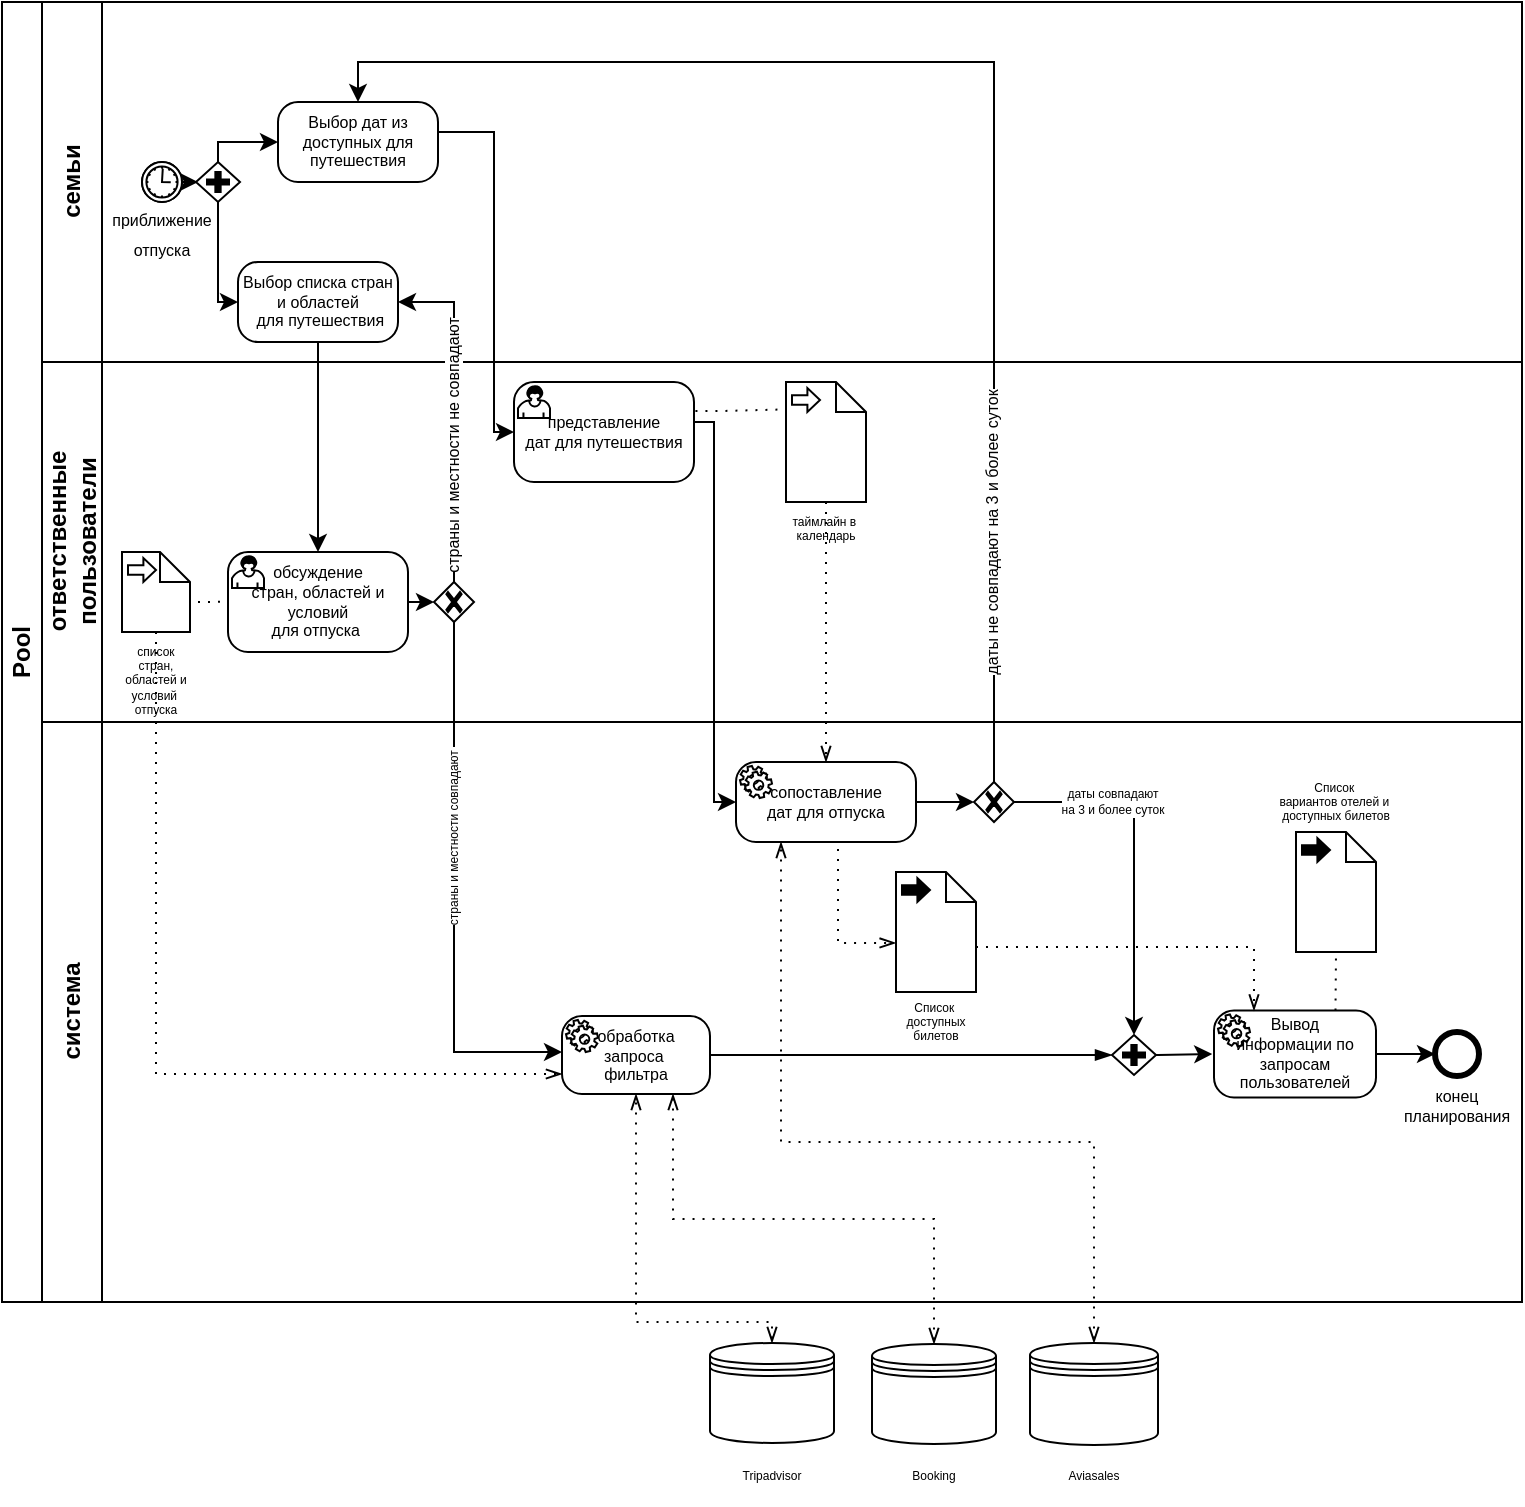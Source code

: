 <mxfile version="20.8.3" type="device"><diagram id="OYhvzdDBd22iFuFvuukO" name="Страница 1"><mxGraphModel dx="1555" dy="751" grid="1" gridSize="10" guides="1" tooltips="1" connect="1" arrows="1" fold="1" page="1" pageScale="1" pageWidth="827" pageHeight="1169" math="0" shadow="0"><root><mxCell id="0"/><mxCell id="1" parent="0"/><mxCell id="BzWZjuZE6tfWyFftOLmC-2" value="Pool" style="swimlane;html=1;childLayout=stackLayout;resizeParent=1;resizeParentMax=0;horizontal=0;startSize=20;horizontalStack=0;whiteSpace=wrap;" parent="1" vertex="1"><mxGeometry x="42" y="90" width="760" height="650" as="geometry"><mxRectangle x="42" y="90" width="40" height="60" as="alternateBounds"/></mxGeometry></mxCell><mxCell id="BzWZjuZE6tfWyFftOLmC-3" value="семьи" style="swimlane;html=1;startSize=30;horizontal=0;" parent="BzWZjuZE6tfWyFftOLmC-2" vertex="1"><mxGeometry x="20" width="740" height="180" as="geometry"/></mxCell><mxCell id="BzWZjuZE6tfWyFftOLmC-56" style="edgeStyle=orthogonalEdgeStyle;rounded=0;orthogonalLoop=1;jettySize=auto;html=1;exitX=1;exitY=0.5;exitDx=0;exitDy=0;exitPerimeter=0;entryX=0;entryY=0.5;entryDx=0;entryDy=0;entryPerimeter=0;fontSize=6;" parent="BzWZjuZE6tfWyFftOLmC-3" source="BzWZjuZE6tfWyFftOLmC-6" edge="1"><mxGeometry relative="1" as="geometry"><mxPoint x="78" y="90" as="targetPoint"/></mxGeometry></mxCell><mxCell id="BzWZjuZE6tfWyFftOLmC-6" value="" style="points=[[0.145,0.145,0],[0.5,0,0],[0.855,0.145,0],[1,0.5,0],[0.855,0.855,0],[0.5,1,0],[0.145,0.855,0],[0,0.5,0]];shape=mxgraph.bpmn.event;html=1;verticalLabelPosition=bottom;labelBackgroundColor=#ffffff;verticalAlign=top;align=center;perimeter=ellipsePerimeter;outlineConnect=0;aspect=fixed;outline=standard;symbol=general;" parent="BzWZjuZE6tfWyFftOLmC-3" vertex="1"><mxGeometry x="50" y="80" width="20" height="20" as="geometry"/></mxCell><mxCell id="BzWZjuZE6tfWyFftOLmC-8" value="&lt;font style=&quot;font-size: 8px;&quot;&gt;приближение отпуска&lt;/font&gt;" style="text;strokeColor=none;align=center;fillColor=none;html=1;verticalAlign=middle;whiteSpace=wrap;rounded=0;" parent="BzWZjuZE6tfWyFftOLmC-3" vertex="1"><mxGeometry x="40" y="100" width="40" height="30" as="geometry"/></mxCell><mxCell id="BzWZjuZE6tfWyFftOLmC-37" style="edgeStyle=orthogonalEdgeStyle;rounded=0;orthogonalLoop=1;jettySize=auto;html=1;exitX=0.5;exitY=0;exitDx=0;exitDy=0;exitPerimeter=0;entryX=0;entryY=0.5;entryDx=0;entryDy=0;entryPerimeter=0;fontSize=6;" parent="BzWZjuZE6tfWyFftOLmC-3" target="BzWZjuZE6tfWyFftOLmC-34" edge="1"><mxGeometry x="-1" y="10" relative="1" as="geometry"><mxPoint x="88" y="80" as="sourcePoint"/><Array as="points"><mxPoint x="88" y="70"/></Array><mxPoint as="offset"/></mxGeometry></mxCell><mxCell id="BzWZjuZE6tfWyFftOLmC-38" style="edgeStyle=orthogonalEdgeStyle;rounded=0;orthogonalLoop=1;jettySize=auto;html=1;exitX=0.5;exitY=1;exitDx=0;exitDy=0;exitPerimeter=0;entryX=0;entryY=0.5;entryDx=0;entryDy=0;entryPerimeter=0;fontSize=6;" parent="BzWZjuZE6tfWyFftOLmC-3" target="BzWZjuZE6tfWyFftOLmC-35" edge="1"><mxGeometry relative="1" as="geometry"><mxPoint x="88" y="100" as="sourcePoint"/><Array as="points"><mxPoint x="88" y="150"/></Array></mxGeometry></mxCell><mxCell id="BzWZjuZE6tfWyFftOLmC-34" value="&lt;font style=&quot;font-size: 8px;&quot;&gt;Выбор дат из доступных для путешествия&lt;/font&gt;" style="points=[[0.25,0,0],[0.5,0,0],[0.75,0,0],[1,0.25,0],[1,0.5,0],[1,0.75,0],[0.75,1,0],[0.5,1,0],[0.25,1,0],[0,0.75,0],[0,0.5,0],[0,0.25,0]];shape=mxgraph.bpmn.task;whiteSpace=wrap;rectStyle=rounded;size=10;html=1;taskMarker=abstract;fontSize=6;" parent="BzWZjuZE6tfWyFftOLmC-3" vertex="1"><mxGeometry x="118" y="50" width="80" height="40" as="geometry"/></mxCell><mxCell id="BzWZjuZE6tfWyFftOLmC-35" value="&lt;font style=&quot;font-size: 8px;&quot;&gt;Выбор списка стран и областей&lt;br&gt;&amp;nbsp;для путешествия&lt;/font&gt;" style="points=[[0.25,0,0],[0.5,0,0],[0.75,0,0],[1,0.25,0],[1,0.5,0],[1,0.75,0],[0.75,1,0],[0.5,1,0],[0.25,1,0],[0,0.75,0],[0,0.5,0],[0,0.25,0]];shape=mxgraph.bpmn.task;whiteSpace=wrap;rectStyle=rounded;size=10;html=1;taskMarker=abstract;fontSize=6;" parent="BzWZjuZE6tfWyFftOLmC-3" vertex="1"><mxGeometry x="98" y="130" width="80" height="40" as="geometry"/></mxCell><mxCell id="BzWZjuZE6tfWyFftOLmC-79" value="" style="points=[[0.145,0.145,0],[0.5,0,0],[0.855,0.145,0],[1,0.5,0],[0.855,0.855,0],[0.5,1,0],[0.145,0.855,0],[0,0.5,0]];shape=mxgraph.bpmn.event;html=1;verticalLabelPosition=bottom;labelBackgroundColor=#ffffff;verticalAlign=top;align=center;perimeter=ellipsePerimeter;outlineConnect=0;aspect=fixed;outline=standard;symbol=timer;fontSize=6;" parent="BzWZjuZE6tfWyFftOLmC-3" vertex="1"><mxGeometry x="50" y="80" width="20" height="20" as="geometry"/></mxCell><mxCell id="BzWZjuZE6tfWyFftOLmC-90" value="" style="points=[[0.25,0.25,0],[0.5,0,0],[0.75,0.25,0],[1,0.5,0],[0.75,0.75,0],[0.5,1,0],[0.25,0.75,0],[0,0.5,0]];shape=mxgraph.bpmn.gateway2;html=1;verticalLabelPosition=bottom;labelBackgroundColor=#ffffff;verticalAlign=top;align=center;perimeter=rhombusPerimeter;outlineConnect=0;outline=none;symbol=none;gwType=parallel;fontSize=6;" parent="BzWZjuZE6tfWyFftOLmC-3" vertex="1"><mxGeometry x="77" y="80" width="22" height="20" as="geometry"/></mxCell><mxCell id="BzWZjuZE6tfWyFftOLmC-42" style="edgeStyle=orthogonalEdgeStyle;rounded=0;orthogonalLoop=1;jettySize=auto;html=1;exitX=1;exitY=0.5;exitDx=0;exitDy=0;exitPerimeter=0;entryX=0;entryY=0.5;entryDx=0;entryDy=0;entryPerimeter=0;fontSize=6;" parent="BzWZjuZE6tfWyFftOLmC-2" source="BzWZjuZE6tfWyFftOLmC-34" target="BzWZjuZE6tfWyFftOLmC-43" edge="1"><mxGeometry relative="1" as="geometry"><mxPoint x="263" y="155" as="targetPoint"/><Array as="points"><mxPoint x="218" y="65"/><mxPoint x="246" y="65"/><mxPoint x="246" y="215"/></Array></mxGeometry></mxCell><mxCell id="BzWZjuZE6tfWyFftOLmC-4" value="ответственные&lt;br&gt;пользователи" style="swimlane;html=1;startSize=30;horizontal=0;" parent="BzWZjuZE6tfWyFftOLmC-2" vertex="1"><mxGeometry x="20" y="180" width="740" height="180" as="geometry"/></mxCell><mxCell id="BzWZjuZE6tfWyFftOLmC-43" value="&lt;font style=&quot;font-size: 8px;&quot;&gt;представление&lt;br style=&quot;border-color: var(--border-color);&quot;&gt;дат для путешествия&lt;/font&gt;" style="points=[[0.25,0,0],[0.5,0,0],[0.75,0,0],[1,0.25,0],[1,0.5,0],[1,0.75,0],[0.75,1,0],[0.5,1,0],[0.25,1,0],[0,0.75,0],[0,0.5,0],[0,0.25,0]];shape=mxgraph.bpmn.task;whiteSpace=wrap;rectStyle=rounded;size=10;html=1;taskMarker=user;fontSize=6;" parent="BzWZjuZE6tfWyFftOLmC-4" vertex="1"><mxGeometry x="236" y="10" width="90" height="50" as="geometry"/></mxCell><mxCell id="BzWZjuZE6tfWyFftOLmC-61" style="edgeStyle=orthogonalEdgeStyle;rounded=0;orthogonalLoop=1;jettySize=auto;html=1;exitX=1;exitY=0.5;exitDx=0;exitDy=0;exitPerimeter=0;entryX=0;entryY=0.5;entryDx=0;entryDy=0;entryPerimeter=0;fontSize=6;" parent="BzWZjuZE6tfWyFftOLmC-4" source="BzWZjuZE6tfWyFftOLmC-44" target="BzWZjuZE6tfWyFftOLmC-60" edge="1"><mxGeometry relative="1" as="geometry"/></mxCell><mxCell id="BzWZjuZE6tfWyFftOLmC-44" value="&lt;font style=&quot;font-size: 8px;&quot;&gt;обсуждение&lt;br style=&quot;border-color: var(--border-color);&quot;&gt;стран, областей и условий&lt;br&gt;для отпуска&amp;nbsp;&lt;/font&gt;" style="points=[[0.25,0,0],[0.5,0,0],[0.75,0,0],[1,0.25,0],[1,0.5,0],[1,0.75,0],[0.75,1,0],[0.5,1,0],[0.25,1,0],[0,0.75,0],[0,0.5,0],[0,0.25,0]];shape=mxgraph.bpmn.task;whiteSpace=wrap;rectStyle=rounded;size=10;html=1;taskMarker=user;fontSize=6;" parent="BzWZjuZE6tfWyFftOLmC-4" vertex="1"><mxGeometry x="93" y="95" width="90" height="50" as="geometry"/></mxCell><mxCell id="BzWZjuZE6tfWyFftOLmC-60" value="" style="points=[[0.25,0.25,0],[0.5,0,0],[0.75,0.25,0],[1,0.5,0],[0.75,0.75,0],[0.5,1,0],[0.25,0.75,0],[0,0.5,0]];shape=mxgraph.bpmn.gateway2;html=1;verticalLabelPosition=bottom;labelBackgroundColor=#ffffff;verticalAlign=top;align=center;perimeter=rhombusPerimeter;outlineConnect=0;outline=none;symbol=none;gwType=exclusive;fontSize=6;" parent="BzWZjuZE6tfWyFftOLmC-4" vertex="1"><mxGeometry x="196" y="110" width="20" height="20" as="geometry"/></mxCell><mxCell id="BzWZjuZE6tfWyFftOLmC-81" value="таймлайн в&amp;nbsp;&lt;br&gt;календарь" style="shape=mxgraph.bpmn.data;labelPosition=center;verticalLabelPosition=bottom;align=center;verticalAlign=top;whiteSpace=wrap;size=15;html=1;bpmnTransferType=input;fontSize=6;" parent="BzWZjuZE6tfWyFftOLmC-4" vertex="1"><mxGeometry x="372" y="10" width="40" height="60" as="geometry"/></mxCell><mxCell id="BzWZjuZE6tfWyFftOLmC-86" value="" style="edgeStyle=elbowEdgeStyle;fontSize=12;html=1;endFill=0;startFill=0;endSize=6;startSize=6;dashed=1;dashPattern=1 4;endArrow=none;startArrow=none;rounded=0;exitX=1.008;exitY=0.291;exitDx=0;exitDy=0;exitPerimeter=0;entryX=-0.003;entryY=0.228;entryDx=0;entryDy=0;entryPerimeter=0;" parent="BzWZjuZE6tfWyFftOLmC-4" source="BzWZjuZE6tfWyFftOLmC-43" target="BzWZjuZE6tfWyFftOLmC-81" edge="1"><mxGeometry width="160" relative="1" as="geometry"><mxPoint x="338" y="110" as="sourcePoint"/><mxPoint x="368" y="24" as="targetPoint"/><Array as="points"><mxPoint x="338" y="24"/><mxPoint x="350" y="24"/></Array></mxGeometry></mxCell><mxCell id="BzWZjuZE6tfWyFftOLmC-88" value="" style="edgeStyle=elbowEdgeStyle;fontSize=12;html=1;endFill=0;startFill=0;endSize=6;startSize=6;dashed=1;dashPattern=1 4;endArrow=none;startArrow=none;rounded=0;entryX=0;entryY=0.5;entryDx=0;entryDy=0;entryPerimeter=0;" parent="BzWZjuZE6tfWyFftOLmC-4" edge="1"><mxGeometry width="160" relative="1" as="geometry"><mxPoint x="78" y="120" as="sourcePoint"/><mxPoint x="93" y="119.81" as="targetPoint"/></mxGeometry></mxCell><mxCell id="BzWZjuZE6tfWyFftOLmC-87" value="список&lt;br&gt;стран, областей и условий&amp;nbsp;&lt;br&gt;отпуска" style="shape=mxgraph.bpmn.data;labelPosition=center;verticalLabelPosition=bottom;align=center;verticalAlign=top;whiteSpace=wrap;size=15;html=1;bpmnTransferType=input;fontSize=6;" parent="BzWZjuZE6tfWyFftOLmC-4" vertex="1"><mxGeometry x="40" y="95" width="34" height="40" as="geometry"/></mxCell><mxCell id="BzWZjuZE6tfWyFftOLmC-46" style="edgeStyle=orthogonalEdgeStyle;rounded=0;orthogonalLoop=1;jettySize=auto;html=1;exitX=1;exitY=0.5;exitDx=0;exitDy=0;exitPerimeter=0;entryX=0;entryY=0.5;entryDx=0;entryDy=0;entryPerimeter=0;fontSize=6;" parent="BzWZjuZE6tfWyFftOLmC-2" source="BzWZjuZE6tfWyFftOLmC-43" target="BzWZjuZE6tfWyFftOLmC-45" edge="1"><mxGeometry relative="1" as="geometry"><Array as="points"><mxPoint x="356" y="210"/><mxPoint x="356" y="400"/></Array></mxGeometry></mxCell><mxCell id="BzWZjuZE6tfWyFftOLmC-58" style="edgeStyle=orthogonalEdgeStyle;rounded=0;orthogonalLoop=1;jettySize=auto;html=1;exitX=0.5;exitY=1;exitDx=0;exitDy=0;exitPerimeter=0;entryX=0.5;entryY=0;entryDx=0;entryDy=0;entryPerimeter=0;fontSize=6;" parent="BzWZjuZE6tfWyFftOLmC-2" source="BzWZjuZE6tfWyFftOLmC-35" target="BzWZjuZE6tfWyFftOLmC-44" edge="1"><mxGeometry relative="1" as="geometry"/></mxCell><mxCell id="BzWZjuZE6tfWyFftOLmC-62" style="edgeStyle=orthogonalEdgeStyle;rounded=0;orthogonalLoop=1;jettySize=auto;html=1;exitX=0.5;exitY=0;exitDx=0;exitDy=0;exitPerimeter=0;entryX=1;entryY=0.5;entryDx=0;entryDy=0;entryPerimeter=0;fontSize=6;" parent="BzWZjuZE6tfWyFftOLmC-2" source="BzWZjuZE6tfWyFftOLmC-60" target="BzWZjuZE6tfWyFftOLmC-35" edge="1"><mxGeometry relative="1" as="geometry"/></mxCell><mxCell id="BzWZjuZE6tfWyFftOLmC-63" value="&lt;font style=&quot;font-size: 8px;&quot;&gt;страны и местности не совпадают&lt;/font&gt;" style="edgeLabel;html=1;align=center;verticalAlign=middle;resizable=0;points=[];fontSize=6;rotation=-90;" parent="BzWZjuZE6tfWyFftOLmC-62" vertex="1" connectable="0"><mxGeometry x="-0.368" y="1" relative="1" as="geometry"><mxPoint y="-15" as="offset"/></mxGeometry></mxCell><mxCell id="BzWZjuZE6tfWyFftOLmC-49" style="edgeStyle=orthogonalEdgeStyle;rounded=0;orthogonalLoop=1;jettySize=auto;html=1;exitX=0.5;exitY=0;exitDx=0;exitDy=0;exitPerimeter=0;entryX=0.5;entryY=0;entryDx=0;entryDy=0;entryPerimeter=0;fontSize=6;" parent="BzWZjuZE6tfWyFftOLmC-2" source="BzWZjuZE6tfWyFftOLmC-57" target="BzWZjuZE6tfWyFftOLmC-34" edge="1"><mxGeometry relative="1" as="geometry"><mxPoint x="566" y="380" as="sourcePoint"/><Array as="points"><mxPoint x="496" y="30"/><mxPoint x="178" y="30"/></Array></mxGeometry></mxCell><mxCell id="BzWZjuZE6tfWyFftOLmC-50" value="&lt;font style=&quot;font-size: 8px;&quot;&gt;даты не совпадают на 3 и более суток&lt;/font&gt;" style="edgeLabel;html=1;align=center;verticalAlign=middle;resizable=0;points=[];fontSize=6;rotation=-90;" parent="BzWZjuZE6tfWyFftOLmC-49" vertex="1" connectable="0"><mxGeometry x="-0.778" y="2" relative="1" as="geometry"><mxPoint x="1" y="-47" as="offset"/></mxGeometry></mxCell><mxCell id="BzWZjuZE6tfWyFftOLmC-110" value="" style="edgeStyle=elbowEdgeStyle;fontSize=12;html=1;endFill=0;startFill=0;endSize=6;startSize=6;dashed=1;dashPattern=1 4;endArrow=openThin;startArrow=none;rounded=0;elbow=vertical;exitX=0.5;exitY=1;exitDx=0;exitDy=0;exitPerimeter=0;entryX=0;entryY=0.75;entryDx=0;entryDy=0;entryPerimeter=0;" parent="BzWZjuZE6tfWyFftOLmC-2" source="BzWZjuZE6tfWyFftOLmC-87" target="BzWZjuZE6tfWyFftOLmC-104" edge="1"><mxGeometry width="160" relative="1" as="geometry"><mxPoint x="98" y="420" as="sourcePoint"/><mxPoint x="258" y="420" as="targetPoint"/><Array as="points"><mxPoint x="248" y="536"/><mxPoint x="168" y="540"/><mxPoint x="208" y="480"/></Array></mxGeometry></mxCell><mxCell id="BzWZjuZE6tfWyFftOLmC-111" value="" style="edgeStyle=elbowEdgeStyle;fontSize=12;html=1;endFill=0;startFill=0;endSize=6;startSize=6;dashed=1;dashPattern=1 4;endArrow=openThin;startArrow=none;rounded=0;elbow=vertical;exitX=0.5;exitY=1;exitDx=0;exitDy=0;exitPerimeter=0;entryX=0.5;entryY=0;entryDx=0;entryDy=0;entryPerimeter=0;" parent="BzWZjuZE6tfWyFftOLmC-2" source="BzWZjuZE6tfWyFftOLmC-81" target="BzWZjuZE6tfWyFftOLmC-45" edge="1"><mxGeometry width="160" relative="1" as="geometry"><mxPoint x="398" y="380" as="sourcePoint"/><mxPoint x="558" y="380" as="targetPoint"/></mxGeometry></mxCell><mxCell id="BzWZjuZE6tfWyFftOLmC-64" style="edgeStyle=orthogonalEdgeStyle;rounded=0;orthogonalLoop=1;jettySize=auto;html=1;fontSize=6;entryX=0;entryY=0.5;entryDx=0;entryDy=0;entryPerimeter=0;exitX=0.5;exitY=1;exitDx=0;exitDy=0;exitPerimeter=0;" parent="BzWZjuZE6tfWyFftOLmC-2" source="BzWZjuZE6tfWyFftOLmC-60" edge="1"><mxGeometry relative="1" as="geometry"><mxPoint x="280" y="524.5" as="targetPoint"/><mxPoint x="226" y="320" as="sourcePoint"/><Array as="points"><mxPoint x="226" y="525"/><mxPoint x="280" y="525"/></Array></mxGeometry></mxCell><mxCell id="BzWZjuZE6tfWyFftOLmC-68" value="страны и местности совпадают&amp;nbsp;" style="edgeLabel;html=1;align=center;verticalAlign=middle;resizable=0;points=[];fontSize=6;rotation=-90;" parent="BzWZjuZE6tfWyFftOLmC-64" vertex="1" connectable="0"><mxGeometry x="-0.344" relative="1" as="geometry"><mxPoint y="19" as="offset"/></mxGeometry></mxCell><mxCell id="BzWZjuZE6tfWyFftOLmC-5" value="система" style="swimlane;html=1;startSize=30;horizontal=0;" parent="BzWZjuZE6tfWyFftOLmC-2" vertex="1"><mxGeometry x="20" y="360" width="740" height="290" as="geometry"/></mxCell><mxCell id="BzWZjuZE6tfWyFftOLmC-48" style="edgeStyle=orthogonalEdgeStyle;rounded=0;orthogonalLoop=1;jettySize=auto;html=1;exitX=1;exitY=0.5;exitDx=0;exitDy=0;exitPerimeter=0;fontSize=6;entryX=0;entryY=0.5;entryDx=0;entryDy=0;entryPerimeter=0;" parent="BzWZjuZE6tfWyFftOLmC-5" source="BzWZjuZE6tfWyFftOLmC-45" target="BzWZjuZE6tfWyFftOLmC-57" edge="1"><mxGeometry relative="1" as="geometry"><mxPoint x="536.006" y="30.006" as="targetPoint"/><Array as="points"><mxPoint x="448" y="40"/><mxPoint x="448" y="40"/></Array></mxGeometry></mxCell><mxCell id="BzWZjuZE6tfWyFftOLmC-45" value="&lt;font style=&quot;font-size: 8px;&quot;&gt;сопоставление &lt;br&gt;дат для отпуска&lt;/font&gt;" style="points=[[0.25,0,0],[0.5,0,0],[0.75,0,0],[1,0.25,0],[1,0.5,0],[1,0.75,0],[0.75,1,0],[0.5,1,0],[0.25,1,0],[0,0.75,0],[0,0.5,0],[0,0.25,0]];shape=mxgraph.bpmn.task;whiteSpace=wrap;rectStyle=rounded;size=10;html=1;taskMarker=service;fontSize=6;" parent="BzWZjuZE6tfWyFftOLmC-5" vertex="1"><mxGeometry x="347" y="20" width="90" height="40" as="geometry"/></mxCell><mxCell id="BzWZjuZE6tfWyFftOLmC-57" value="" style="points=[[0.25,0.25,0],[0.5,0,0],[0.75,0.25,0],[1,0.5,0],[0.75,0.75,0],[0.5,1,0],[0.25,0.75,0],[0,0.5,0]];shape=mxgraph.bpmn.gateway2;html=1;verticalLabelPosition=bottom;labelBackgroundColor=#ffffff;verticalAlign=top;align=center;perimeter=rhombusPerimeter;outlineConnect=0;outline=none;symbol=none;gwType=exclusive;fontSize=6;" parent="BzWZjuZE6tfWyFftOLmC-5" vertex="1"><mxGeometry x="466" y="30" width="20" height="20" as="geometry"/></mxCell><mxCell id="BzWZjuZE6tfWyFftOLmC-71" style="edgeStyle=orthogonalEdgeStyle;rounded=0;orthogonalLoop=1;jettySize=auto;html=1;exitX=1;exitY=0.5;exitDx=0;exitDy=0;exitPerimeter=0;entryX=-0.011;entryY=0.5;entryDx=0;entryDy=0;entryPerimeter=0;fontSize=6;" parent="BzWZjuZE6tfWyFftOLmC-5" source="BzWZjuZE6tfWyFftOLmC-65" target="BzWZjuZE6tfWyFftOLmC-69" edge="1"><mxGeometry relative="1" as="geometry"><Array as="points"><mxPoint x="558" y="166"/></Array></mxGeometry></mxCell><mxCell id="BzWZjuZE6tfWyFftOLmC-65" value="" style="points=[[0.25,0.25,0],[0.5,0,0],[0.75,0.25,0],[1,0.5,0],[0.75,0.75,0],[0.5,1,0],[0.25,0.75,0],[0,0.5,0]];shape=mxgraph.bpmn.gateway2;html=1;verticalLabelPosition=bottom;labelBackgroundColor=#ffffff;verticalAlign=top;align=center;perimeter=rhombusPerimeter;outlineConnect=0;outline=none;symbol=none;gwType=parallel;fontSize=6;" parent="BzWZjuZE6tfWyFftOLmC-5" vertex="1"><mxGeometry x="535" y="156.5" width="22" height="20" as="geometry"/></mxCell><mxCell id="BzWZjuZE6tfWyFftOLmC-74" style="edgeStyle=orthogonalEdgeStyle;rounded=0;orthogonalLoop=1;jettySize=auto;html=1;exitX=1;exitY=0.5;exitDx=0;exitDy=0;exitPerimeter=0;fontSize=6;" parent="BzWZjuZE6tfWyFftOLmC-5" source="BzWZjuZE6tfWyFftOLmC-69" target="BzWZjuZE6tfWyFftOLmC-73" edge="1"><mxGeometry relative="1" as="geometry"/></mxCell><mxCell id="BzWZjuZE6tfWyFftOLmC-69" value="&lt;font style=&quot;font-size: 8px;&quot;&gt;Вывод&lt;br&gt;информации по запросам пользователей&lt;/font&gt;" style="points=[[0.25,0,0],[0.5,0,0],[0.75,0,0],[1,0.25,0],[1,0.5,0],[1,0.75,0],[0.75,1,0],[0.5,1,0],[0.25,1,0],[0,0.75,0],[0,0.5,0],[0,0.25,0]];shape=mxgraph.bpmn.task;whiteSpace=wrap;rectStyle=rounded;size=10;html=1;taskMarker=service;fontSize=6;" parent="BzWZjuZE6tfWyFftOLmC-5" vertex="1"><mxGeometry x="586" y="144.25" width="81" height="43.5" as="geometry"/></mxCell><mxCell id="BzWZjuZE6tfWyFftOLmC-73" value="" style="points=[[0.145,0.145,0],[0.5,0,0],[0.855,0.145,0],[1,0.5,0],[0.855,0.855,0],[0.5,1,0],[0.145,0.855,0],[0,0.5,0]];shape=mxgraph.bpmn.event;html=1;verticalLabelPosition=bottom;labelBackgroundColor=#ffffff;verticalAlign=top;align=center;perimeter=ellipsePerimeter;outlineConnect=0;aspect=fixed;outline=end;symbol=terminate2;fontSize=6;" parent="BzWZjuZE6tfWyFftOLmC-5" vertex="1"><mxGeometry x="696.5" y="155" width="22" height="22" as="geometry"/></mxCell><mxCell id="BzWZjuZE6tfWyFftOLmC-75" value="&lt;font style=&quot;font-size: 8px;&quot;&gt;конец планирования&lt;/font&gt;" style="text;strokeColor=none;align=center;fillColor=none;html=1;verticalAlign=middle;whiteSpace=wrap;rounded=0;fontSize=6;" parent="BzWZjuZE6tfWyFftOLmC-5" vertex="1"><mxGeometry x="683.25" y="176.5" width="48.5" height="30" as="geometry"/></mxCell><mxCell id="BzWZjuZE6tfWyFftOLmC-66" style="edgeStyle=orthogonalEdgeStyle;rounded=0;orthogonalLoop=1;jettySize=auto;html=1;entryX=0.5;entryY=0;entryDx=0;entryDy=0;entryPerimeter=0;fontSize=6;exitX=1;exitY=0.5;exitDx=0;exitDy=0;exitPerimeter=0;" parent="BzWZjuZE6tfWyFftOLmC-5" source="BzWZjuZE6tfWyFftOLmC-57" target="BzWZjuZE6tfWyFftOLmC-65" edge="1"><mxGeometry relative="1" as="geometry"><mxPoint x="486" y="30" as="sourcePoint"/><mxPoint x="586" y="74.96" as="targetPoint"/><Array as="points"><mxPoint x="546" y="40"/></Array></mxGeometry></mxCell><mxCell id="BzWZjuZE6tfWyFftOLmC-67" value="даты совпадают &lt;br&gt;на 3 и более суток" style="edgeLabel;html=1;align=center;verticalAlign=middle;resizable=0;points=[];fontSize=6;" parent="BzWZjuZE6tfWyFftOLmC-66" vertex="1" connectable="0"><mxGeometry x="-0.389" relative="1" as="geometry"><mxPoint x="-5" as="offset"/></mxGeometry></mxCell><mxCell id="BzWZjuZE6tfWyFftOLmC-91" value="" style="shape=mxgraph.bpmn.data;labelPosition=center;verticalLabelPosition=bottom;align=center;verticalAlign=top;whiteSpace=wrap;size=15;html=1;bpmnTransferType=output;fontSize=6;" parent="BzWZjuZE6tfWyFftOLmC-5" vertex="1"><mxGeometry x="627" y="55" width="40" height="60" as="geometry"/></mxCell><mxCell id="BzWZjuZE6tfWyFftOLmC-92" value="Список&amp;nbsp;&lt;br style=&quot;border-color: var(--border-color);&quot;&gt;вариантов отелей и&amp;nbsp;&lt;br&gt;доступных билетов" style="text;strokeColor=none;align=center;fillColor=none;html=1;verticalAlign=middle;whiteSpace=wrap;rounded=0;fontSize=6;" parent="BzWZjuZE6tfWyFftOLmC-5" vertex="1"><mxGeometry x="613" y="25" width="68" height="30" as="geometry"/></mxCell><mxCell id="BzWZjuZE6tfWyFftOLmC-93" value="" style="edgeStyle=elbowEdgeStyle;fontSize=12;html=1;endFill=0;startFill=0;endSize=6;startSize=6;dashed=1;dashPattern=1 4;endArrow=none;startArrow=none;rounded=0;entryX=0.5;entryY=1;entryDx=0;entryDy=0;entryPerimeter=0;exitX=0.75;exitY=0;exitDx=0;exitDy=0;exitPerimeter=0;" parent="BzWZjuZE6tfWyFftOLmC-5" source="BzWZjuZE6tfWyFftOLmC-69" edge="1" target="BzWZjuZE6tfWyFftOLmC-91"><mxGeometry width="160" relative="1" as="geometry"><mxPoint x="647" y="140" as="sourcePoint"/><mxPoint x="612" y="125" as="targetPoint"/></mxGeometry></mxCell><mxCell id="BzWZjuZE6tfWyFftOLmC-104" value="&lt;font style=&quot;font-size: 8px;&quot;&gt;обработка &lt;br&gt;запроса&amp;nbsp;&lt;br&gt;фильтра&lt;/font&gt;" style="points=[[0.25,0,0],[0.5,0,0],[0.75,0,0],[1,0.25,0],[1,0.5,0],[1,0.75,0],[0.75,1,0],[0.5,1,0],[0.25,1,0],[0,0.75,0],[0,0.5,0],[0,0.25,0]];shape=mxgraph.bpmn.task;whiteSpace=wrap;rectStyle=rounded;size=10;html=1;taskMarker=service;fontSize=8;" parent="BzWZjuZE6tfWyFftOLmC-5" vertex="1"><mxGeometry x="260" y="147" width="74" height="39" as="geometry"/></mxCell><mxCell id="BzWZjuZE6tfWyFftOLmC-109" value="" style="edgeStyle=elbowEdgeStyle;fontSize=12;html=1;endArrow=blockThin;endFill=1;rounded=0;elbow=vertical;exitX=1;exitY=0.5;exitDx=0;exitDy=0;exitPerimeter=0;entryX=0;entryY=0.5;entryDx=0;entryDy=0;entryPerimeter=0;" parent="BzWZjuZE6tfWyFftOLmC-5" edge="1" target="BzWZjuZE6tfWyFftOLmC-65" source="BzWZjuZE6tfWyFftOLmC-104"><mxGeometry width="160" relative="1" as="geometry"><mxPoint x="329" y="167.5" as="sourcePoint"/><mxPoint x="533.337" y="167.533" as="targetPoint"/></mxGeometry></mxCell><mxCell id="xjd2gfb93xpiHNjBYQB2-6" value="" style="shape=mxgraph.bpmn.data;labelPosition=center;verticalLabelPosition=bottom;align=center;verticalAlign=top;whiteSpace=wrap;size=15;html=1;bpmnTransferType=output;" vertex="1" parent="BzWZjuZE6tfWyFftOLmC-5"><mxGeometry x="427" y="75" width="40" height="60" as="geometry"/></mxCell><mxCell id="xjd2gfb93xpiHNjBYQB2-7" value="" style="edgeStyle=elbowEdgeStyle;fontSize=12;html=1;endFill=0;startFill=0;endSize=6;startSize=6;dashed=1;dashPattern=1 4;endArrow=openThin;startArrow=none;rounded=0;exitX=0.75;exitY=1;exitDx=0;exitDy=0;exitPerimeter=0;entryX=-0.004;entryY=0.591;entryDx=0;entryDy=0;entryPerimeter=0;" edge="1" parent="BzWZjuZE6tfWyFftOLmC-5" source="BzWZjuZE6tfWyFftOLmC-45" target="xjd2gfb93xpiHNjBYQB2-6"><mxGeometry width="160" relative="1" as="geometry"><mxPoint x="398" y="90" as="sourcePoint"/><mxPoint x="558" y="90" as="targetPoint"/><Array as="points"><mxPoint x="398" y="110"/><mxPoint x="388" y="100"/></Array></mxGeometry></mxCell><mxCell id="xjd2gfb93xpiHNjBYQB2-8" value="Список&amp;nbsp;&lt;br style=&quot;border-color: var(--border-color);&quot;&gt;доступных&lt;br&gt;билетов" style="text;strokeColor=none;align=center;fillColor=none;html=1;verticalAlign=middle;whiteSpace=wrap;rounded=0;fontSize=6;" vertex="1" parent="BzWZjuZE6tfWyFftOLmC-5"><mxGeometry x="422" y="135" width="50" height="30" as="geometry"/></mxCell><mxCell id="xjd2gfb93xpiHNjBYQB2-9" value="" style="edgeStyle=elbowEdgeStyle;fontSize=12;html=1;endFill=0;startFill=0;endSize=6;startSize=6;dashed=1;dashPattern=1 4;endArrow=openThin;startArrow=none;rounded=0;entryX=0.25;entryY=0;entryDx=0;entryDy=0;entryPerimeter=0;exitX=0;exitY=0;exitDx=40;exitDy=37.5;exitPerimeter=0;" edge="1" parent="BzWZjuZE6tfWyFftOLmC-5" source="xjd2gfb93xpiHNjBYQB2-6" target="BzWZjuZE6tfWyFftOLmC-69"><mxGeometry width="160" relative="1" as="geometry"><mxPoint x="468" y="105" as="sourcePoint"/><mxPoint x="606" y="90" as="targetPoint"/><Array as="points"><mxPoint x="606" y="125"/></Array></mxGeometry></mxCell><mxCell id="BzWZjuZE6tfWyFftOLmC-82" value="" style="edgeStyle=elbowEdgeStyle;fontSize=12;html=1;endFill=0;startFill=0;endSize=6;startSize=6;dashed=1;dashPattern=1 4;endArrow=none;startArrow=none;rounded=0;" parent="1" edge="1"><mxGeometry width="160" relative="1" as="geometry"><mxPoint x="340" y="450" as="sourcePoint"/><mxPoint x="500" y="450" as="targetPoint"/></mxGeometry></mxCell><mxCell id="BzWZjuZE6tfWyFftOLmC-83" value="" style="edgeStyle=elbowEdgeStyle;fontSize=12;html=1;endFill=0;startFill=0;endSize=6;startSize=6;dashed=1;dashPattern=1 4;endArrow=none;startArrow=none;rounded=0;" parent="1" edge="1"><mxGeometry width="160" relative="1" as="geometry"><mxPoint x="340" y="450" as="sourcePoint"/><mxPoint x="500" y="450" as="targetPoint"/></mxGeometry></mxCell><mxCell id="BzWZjuZE6tfWyFftOLmC-94" value="" style="shape=datastore;whiteSpace=wrap;html=1;labelPosition=center;verticalLabelPosition=bottom;align=center;verticalAlign=top;fontSize=8;" parent="1" vertex="1"><mxGeometry x="396" y="760.5" width="62" height="50" as="geometry"/></mxCell><mxCell id="BzWZjuZE6tfWyFftOLmC-95" value="" style="shape=datastore;whiteSpace=wrap;html=1;labelPosition=center;verticalLabelPosition=bottom;align=center;verticalAlign=top;fontSize=8;" parent="1" vertex="1"><mxGeometry x="477" y="761" width="62" height="50" as="geometry"/></mxCell><mxCell id="BzWZjuZE6tfWyFftOLmC-99" value="Tripadvisor" style="text;strokeColor=none;align=center;fillColor=none;html=1;verticalAlign=middle;whiteSpace=wrap;rounded=0;fontSize=6;" parent="1" vertex="1"><mxGeometry x="406" y="811.5" width="42" height="30" as="geometry"/></mxCell><mxCell id="BzWZjuZE6tfWyFftOLmC-101" value="Booking" style="text;strokeColor=none;align=center;fillColor=none;html=1;verticalAlign=middle;whiteSpace=wrap;rounded=0;fontSize=6;" parent="1" vertex="1"><mxGeometry x="487" y="811.5" width="42" height="30" as="geometry"/></mxCell><mxCell id="BzWZjuZE6tfWyFftOLmC-106" value="" style="edgeStyle=elbowEdgeStyle;fontSize=12;html=1;endFill=0;startFill=0;endSize=6;startSize=6;dashed=1;dashPattern=1 4;endArrow=openThin;startArrow=openThin;rounded=0;elbow=vertical;entryX=0.5;entryY=1;entryDx=0;entryDy=0;entryPerimeter=0;exitX=0.5;exitY=0;exitDx=0;exitDy=0;" parent="1" source="BzWZjuZE6tfWyFftOLmC-94" target="BzWZjuZE6tfWyFftOLmC-104" edge="1"><mxGeometry width="160" relative="1" as="geometry"><mxPoint x="260" y="700.08" as="sourcePoint"/><mxPoint x="400" y="650" as="targetPoint"/><Array as="points"><mxPoint x="380" y="750"/><mxPoint x="420" y="680"/><mxPoint x="430" y="610"/></Array></mxGeometry></mxCell><mxCell id="BzWZjuZE6tfWyFftOLmC-107" value="" style="edgeStyle=elbowEdgeStyle;fontSize=12;html=1;endFill=0;startFill=0;endSize=6;startSize=6;dashed=1;dashPattern=1 4;endArrow=openThin;startArrow=openThin;rounded=0;elbow=vertical;entryX=0.75;entryY=1;entryDx=0;entryDy=0;entryPerimeter=0;exitX=0.5;exitY=0;exitDx=0;exitDy=0;" parent="1" source="BzWZjuZE6tfWyFftOLmC-95" target="BzWZjuZE6tfWyFftOLmC-104" edge="1"><mxGeometry width="160" relative="1" as="geometry"><mxPoint x="461" y="640.0" as="sourcePoint"/><mxPoint x="511.5" y="589.25" as="targetPoint"/></mxGeometry></mxCell><mxCell id="xjd2gfb93xpiHNjBYQB2-2" value="" style="shape=datastore;whiteSpace=wrap;html=1;" vertex="1" parent="1"><mxGeometry x="556" y="760.5" width="64" height="51" as="geometry"/></mxCell><mxCell id="xjd2gfb93xpiHNjBYQB2-3" value="" style="edgeStyle=elbowEdgeStyle;fontSize=12;html=1;endFill=0;startFill=0;endSize=6;startSize=6;dashed=1;dashPattern=1 4;endArrow=openThin;startArrow=openThin;rounded=0;elbow=vertical;exitX=0.5;exitY=0;exitDx=0;exitDy=0;entryX=0.25;entryY=1;entryDx=0;entryDy=0;entryPerimeter=0;" edge="1" parent="1" source="xjd2gfb93xpiHNjBYQB2-2" target="BzWZjuZE6tfWyFftOLmC-45"><mxGeometry width="160" relative="1" as="geometry"><mxPoint x="340.5" y="622.75" as="sourcePoint"/><mxPoint x="420" y="580" as="targetPoint"/><Array as="points"><mxPoint x="510" y="660"/><mxPoint x="450" y="590"/><mxPoint x="460" y="560"/></Array></mxGeometry></mxCell><mxCell id="xjd2gfb93xpiHNjBYQB2-5" value="Aviasales" style="text;strokeColor=none;align=center;fillColor=none;html=1;verticalAlign=middle;whiteSpace=wrap;rounded=0;fontSize=6;" vertex="1" parent="1"><mxGeometry x="567" y="811.5" width="42" height="30" as="geometry"/></mxCell></root></mxGraphModel></diagram></mxfile>